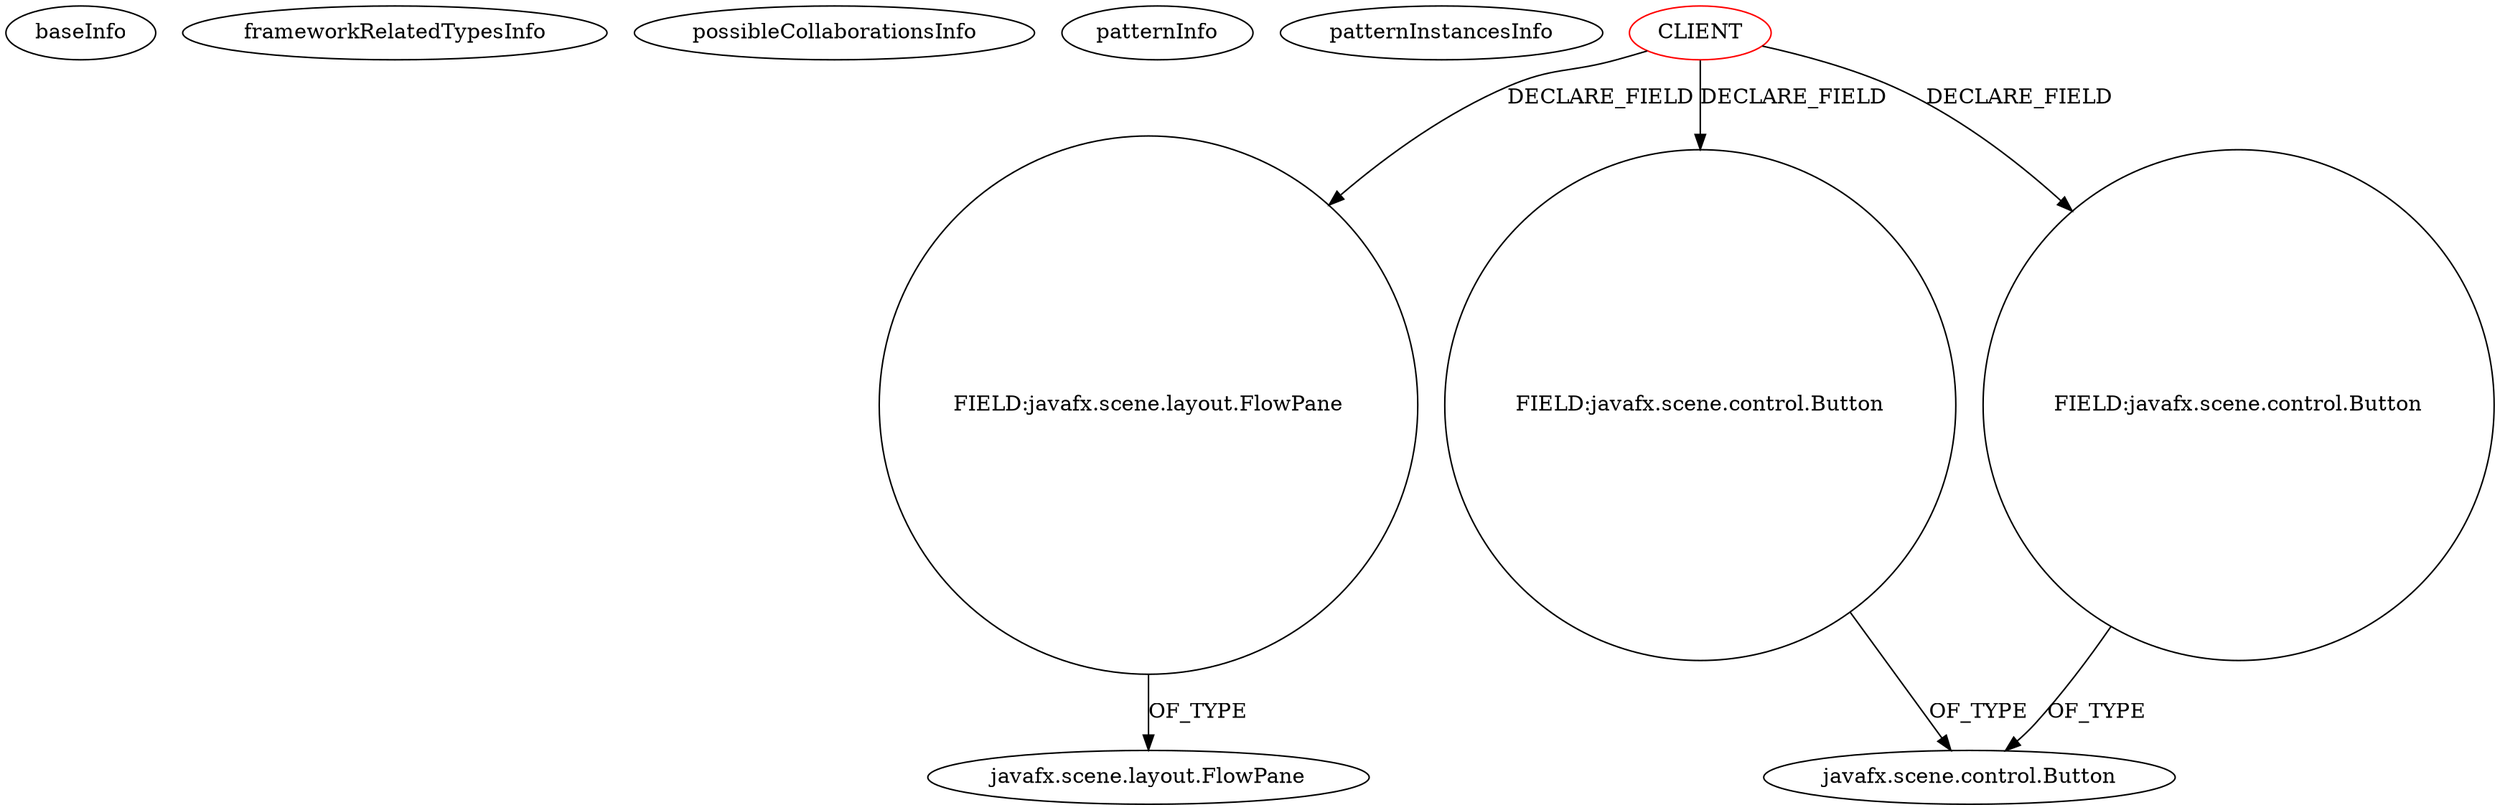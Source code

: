 digraph {
baseInfo[graphId=3470,category="pattern",isAnonymous=false,possibleRelation=false]
frameworkRelatedTypesInfo[]
possibleCollaborationsInfo[]
patternInfo[frequency=2.0,patternRootClient=0]
patternInstancesInfo[0="zvakanaka-bitbit~/zvakanaka-bitbit/bitbit-master/src/bitbit/BitBit.java~BitBit~4923",1="VectorSoftworks-MediaRealmOfficial~/VectorSoftworks-MediaRealmOfficial/MediaRealmOfficial-master/src/net/vectorgaming/mediarealm/ui/controllers/ComponentController.java~ComponentController~1586"]
6[label="FIELD:javafx.scene.layout.FlowPane",vertexType="FIELD_DECLARATION",isFrameworkType=false,shape=circle]
7[label="javafx.scene.layout.FlowPane",vertexType="FRAMEWORK_CLASS_TYPE",isFrameworkType=false]
0[label="CLIENT",vertexType="ROOT_CLIENT_CLASS_DECLARATION",isFrameworkType=false,color=red]
44[label="FIELD:javafx.scene.control.Button",vertexType="FIELD_DECLARATION",isFrameworkType=false,shape=circle]
18[label="FIELD:javafx.scene.control.Button",vertexType="FIELD_DECLARATION",isFrameworkType=false,shape=circle]
19[label="javafx.scene.control.Button",vertexType="FRAMEWORK_CLASS_TYPE",isFrameworkType=false]
6->7[label="OF_TYPE"]
0->6[label="DECLARE_FIELD"]
0->44[label="DECLARE_FIELD"]
44->19[label="OF_TYPE"]
18->19[label="OF_TYPE"]
0->18[label="DECLARE_FIELD"]
}
